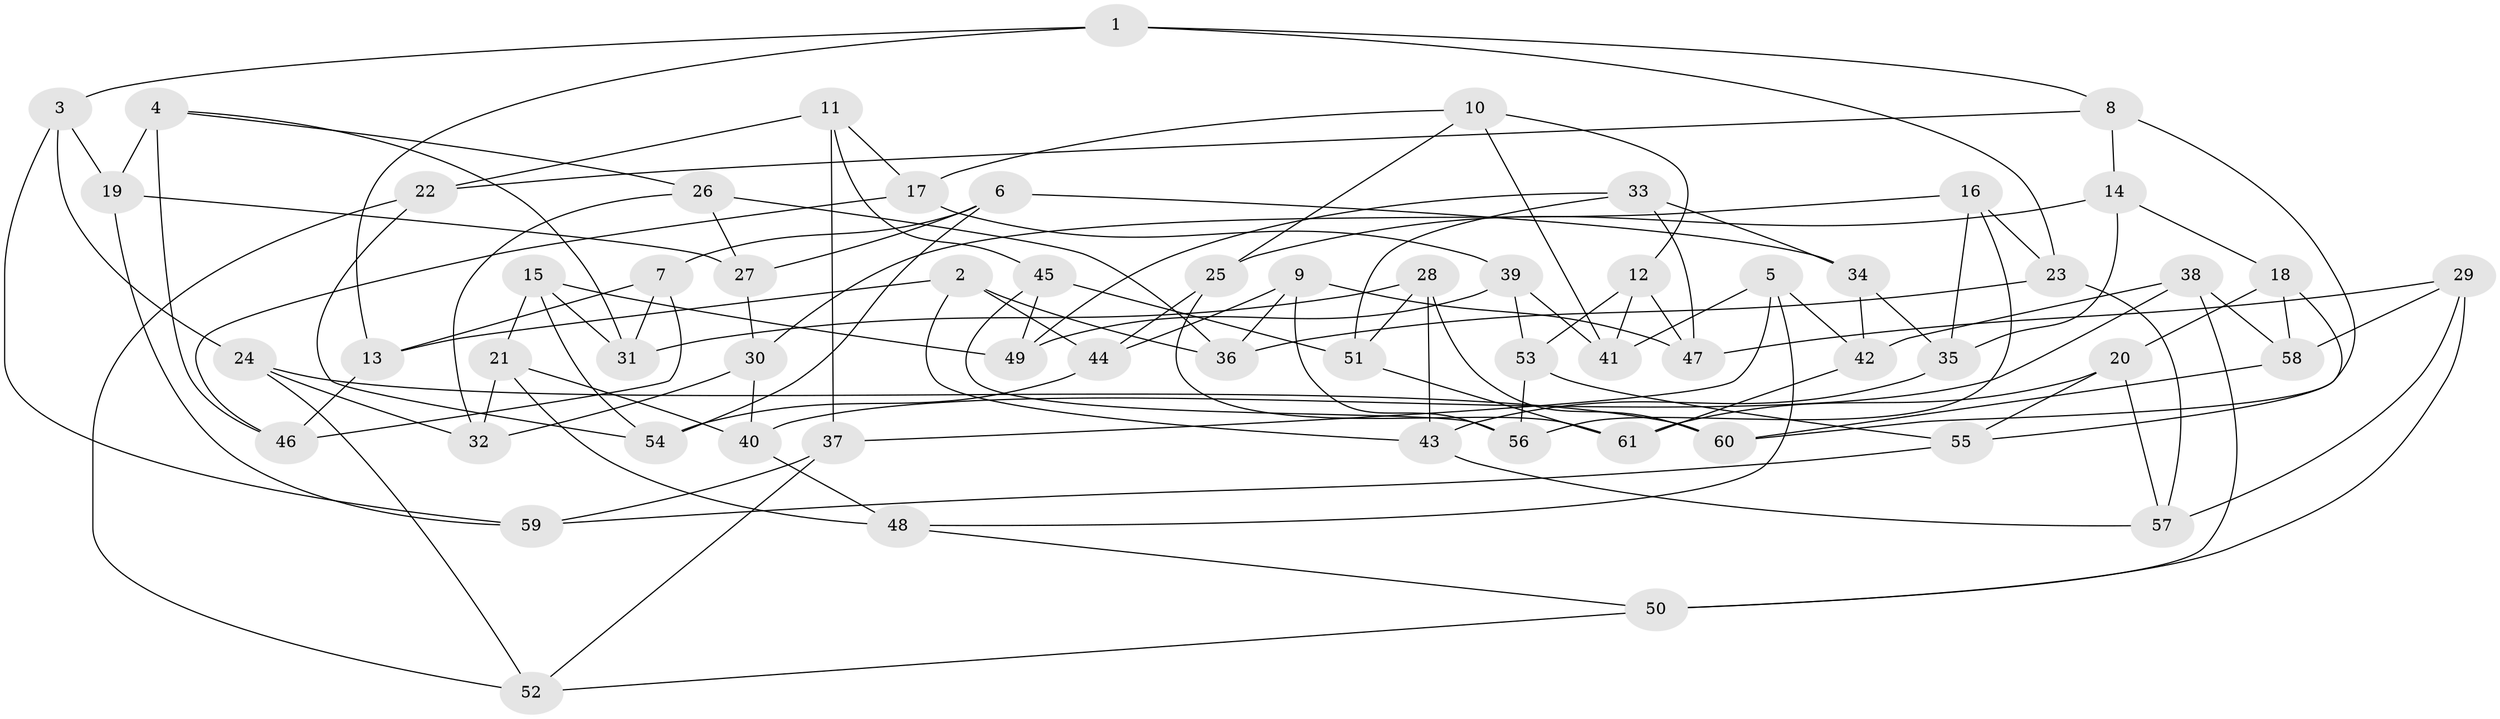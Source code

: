 // coarse degree distribution, {6: 0.6388888888888888, 4: 0.3055555555555556, 5: 0.05555555555555555}
// Generated by graph-tools (version 1.1) at 2025/52/02/27/25 19:52:29]
// undirected, 61 vertices, 122 edges
graph export_dot {
graph [start="1"]
  node [color=gray90,style=filled];
  1;
  2;
  3;
  4;
  5;
  6;
  7;
  8;
  9;
  10;
  11;
  12;
  13;
  14;
  15;
  16;
  17;
  18;
  19;
  20;
  21;
  22;
  23;
  24;
  25;
  26;
  27;
  28;
  29;
  30;
  31;
  32;
  33;
  34;
  35;
  36;
  37;
  38;
  39;
  40;
  41;
  42;
  43;
  44;
  45;
  46;
  47;
  48;
  49;
  50;
  51;
  52;
  53;
  54;
  55;
  56;
  57;
  58;
  59;
  60;
  61;
  1 -- 8;
  1 -- 3;
  1 -- 23;
  1 -- 13;
  2 -- 36;
  2 -- 43;
  2 -- 44;
  2 -- 13;
  3 -- 59;
  3 -- 24;
  3 -- 19;
  4 -- 31;
  4 -- 26;
  4 -- 19;
  4 -- 46;
  5 -- 37;
  5 -- 48;
  5 -- 41;
  5 -- 42;
  6 -- 7;
  6 -- 34;
  6 -- 27;
  6 -- 54;
  7 -- 31;
  7 -- 46;
  7 -- 13;
  8 -- 60;
  8 -- 22;
  8 -- 14;
  9 -- 47;
  9 -- 44;
  9 -- 36;
  9 -- 56;
  10 -- 17;
  10 -- 41;
  10 -- 12;
  10 -- 25;
  11 -- 37;
  11 -- 17;
  11 -- 45;
  11 -- 22;
  12 -- 53;
  12 -- 41;
  12 -- 47;
  13 -- 46;
  14 -- 35;
  14 -- 25;
  14 -- 18;
  15 -- 54;
  15 -- 21;
  15 -- 31;
  15 -- 49;
  16 -- 35;
  16 -- 23;
  16 -- 56;
  16 -- 30;
  17 -- 46;
  17 -- 39;
  18 -- 55;
  18 -- 20;
  18 -- 58;
  19 -- 59;
  19 -- 27;
  20 -- 55;
  20 -- 57;
  20 -- 61;
  21 -- 48;
  21 -- 40;
  21 -- 32;
  22 -- 52;
  22 -- 54;
  23 -- 57;
  23 -- 36;
  24 -- 52;
  24 -- 60;
  24 -- 32;
  25 -- 61;
  25 -- 44;
  26 -- 36;
  26 -- 27;
  26 -- 32;
  27 -- 30;
  28 -- 43;
  28 -- 60;
  28 -- 51;
  28 -- 31;
  29 -- 50;
  29 -- 57;
  29 -- 47;
  29 -- 58;
  30 -- 32;
  30 -- 40;
  33 -- 51;
  33 -- 34;
  33 -- 47;
  33 -- 49;
  34 -- 35;
  34 -- 42;
  35 -- 43;
  37 -- 52;
  37 -- 59;
  38 -- 40;
  38 -- 42;
  38 -- 58;
  38 -- 50;
  39 -- 41;
  39 -- 49;
  39 -- 53;
  40 -- 48;
  42 -- 61;
  43 -- 57;
  44 -- 54;
  45 -- 49;
  45 -- 56;
  45 -- 51;
  48 -- 50;
  50 -- 52;
  51 -- 61;
  53 -- 55;
  53 -- 56;
  55 -- 59;
  58 -- 60;
}
